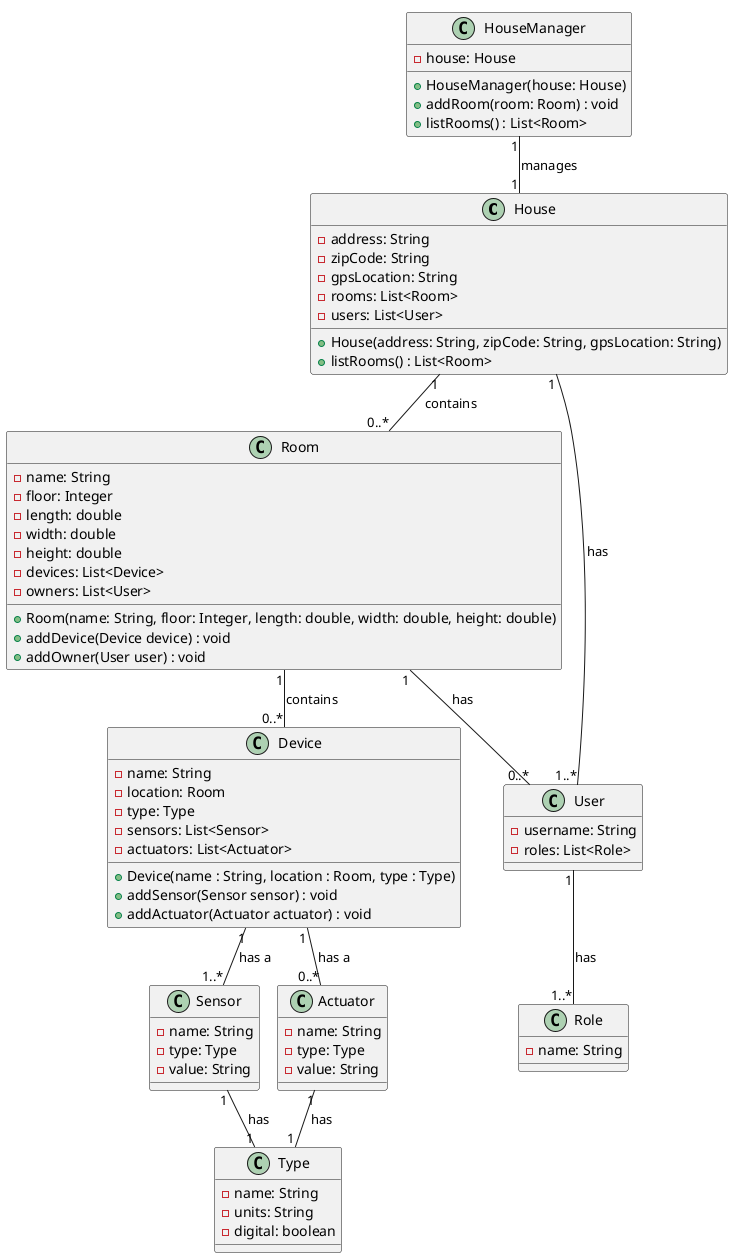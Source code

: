 @startuml
!pragma layout smetana
class House {
  -address: String
  -zipCode: String
  -gpsLocation: String
  -rooms: List<Room>
  -users: List<User>
  +House(address: String, zipCode: String, gpsLocation: String)
  +listRooms() : List<Room>
}
class HouseManager {
-house: House
+HouseManager(house: House)
+addRoom(room: Room) : void
+listRooms() : List<Room>
}

class Room {
  -name: String
  -floor: Integer
  -length: double
  -width: double
  -height: double
  -devices: List<Device>
  -owners: List<User>
  +Room(name: String, floor: Integer, length: double, width: double, height: double)
  +addDevice(Device device) : void
  +addOwner(User user) : void
}

class Device {
  -name: String
  -location: Room
  -type: Type
  -sensors: List<Sensor>
  -actuators: List<Actuator>
  +Device(name : String, location : Room, type : Type)
  +addSensor(Sensor sensor) : void
  +addActuator(Actuator actuator) : void
}

class Sensor {
  -name: String
  -type: Type
  -value: String
}

class Actuator {
  -name: String
  -type: Type
  -value: String
}

class Type {
  -name: String
  -units: String
  -digital: boolean
}

class User {
  -username: String
  -roles: List<Role>
}

class Role {
  -name: String
}


House "1" -- "0..*" Room : contains
Room "1"-- "0..*" Device : contains
Device "1" --"1..*" Sensor : has a
Device "1" --"0..*" Actuator : has a
House "1" -- "1..*" User : has
Room "1" -- "0..*" User : has
User "1"-- "1..*" Role : has
Sensor "1" -- "1" Type : has
Actuator "1" -- "1" Type : has
HouseManager "1" -- "1" House : manages
@enduml